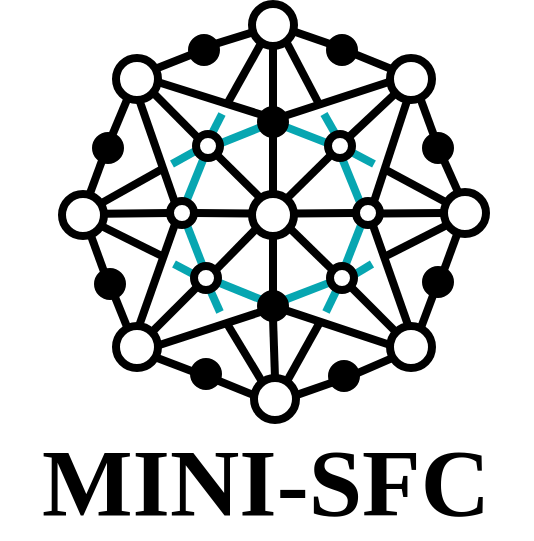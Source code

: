 <mxfile version="26.1.1">
  <diagram name="第 1 页" id="Cw5b_IyodDQ1-bRxZbsi">
    <mxGraphModel dx="1426" dy="829" grid="1" gridSize="10" guides="1" tooltips="1" connect="1" arrows="1" fold="1" page="1" pageScale="1" pageWidth="827" pageHeight="1169" math="0" shadow="0">
      <root>
        <mxCell id="0" />
        <mxCell id="pBpDnZRo8oRSNYHJt4BO-5" value="未命名图层" style="" parent="0" />
        <mxCell id="pBpDnZRo8oRSNYHJt4BO-103" value="" style="group" parent="pBpDnZRo8oRSNYHJt4BO-5" vertex="1" connectable="0">
          <mxGeometry x="290" y="360" width="266" height="265" as="geometry" />
        </mxCell>
        <mxCell id="pBpDnZRo8oRSNYHJt4BO-101" value="MINI-SFC" style="text;html=1;align=center;verticalAlign=middle;whiteSpace=wrap;rounded=0;fontFamily=Garamond;fontSize=48;fontStyle=1" parent="pBpDnZRo8oRSNYHJt4BO-103" vertex="1">
          <mxGeometry y="212" width="266" height="53" as="geometry" />
        </mxCell>
        <mxCell id="pBpDnZRo8oRSNYHJt4BO-102" value="" style="group" parent="pBpDnZRo8oRSNYHJt4BO-103" vertex="1" connectable="0">
          <mxGeometry x="31" width="212" height="208" as="geometry" />
        </mxCell>
        <mxCell id="pBpDnZRo8oRSNYHJt4BO-57" value="" style="endArrow=none;html=1;rounded=0;strokeWidth=4;exitX=0.226;exitY=0.918;exitDx=0;exitDy=0;exitPerimeter=0;strokeColor=light-dark(#000000,#EDEDED);" parent="pBpDnZRo8oRSNYHJt4BO-102" source="pBpDnZRo8oRSNYHJt4BO-6" edge="1">
          <mxGeometry width="50" height="50" relative="1" as="geometry">
            <mxPoint x="116" y="31" as="sourcePoint" />
            <mxPoint x="82" y="51" as="targetPoint" />
          </mxGeometry>
        </mxCell>
        <mxCell id="pBpDnZRo8oRSNYHJt4BO-100" value="" style="endArrow=none;html=1;rounded=0;strokeWidth=4;strokeColor=light-dark(#07a6b1, #ededed);exitX=0.948;exitY=0.739;exitDx=0;exitDy=0;exitPerimeter=0;" parent="pBpDnZRo8oRSNYHJt4BO-102" source="pBpDnZRo8oRSNYHJt4BO-30" edge="1">
          <mxGeometry width="50" height="50" relative="1" as="geometry">
            <mxPoint x="147" y="76" as="sourcePoint" />
            <mxPoint x="156" y="80" as="targetPoint" />
          </mxGeometry>
        </mxCell>
        <mxCell id="pBpDnZRo8oRSNYHJt4BO-99" value="" style="endArrow=none;html=1;rounded=0;strokeWidth=4;strokeColor=light-dark(#07a6b1, #ededed);exitX=0.338;exitY=0.054;exitDx=0;exitDy=0;exitPerimeter=0;" parent="pBpDnZRo8oRSNYHJt4BO-102" source="pBpDnZRo8oRSNYHJt4BO-30" edge="1">
          <mxGeometry width="50" height="50" relative="1" as="geometry">
            <mxPoint x="143" y="80" as="sourcePoint" />
            <mxPoint x="131" y="55" as="targetPoint" />
          </mxGeometry>
        </mxCell>
        <mxCell id="pBpDnZRo8oRSNYHJt4BO-98" value="" style="endArrow=none;html=1;rounded=0;strokeWidth=4;strokeColor=light-dark(#07a6b1, #ededed);exitX=0.999;exitY=0.372;exitDx=0;exitDy=0;exitPerimeter=0;" parent="pBpDnZRo8oRSNYHJt4BO-102" source="pBpDnZRo8oRSNYHJt4BO-32" edge="1">
          <mxGeometry width="50" height="50" relative="1" as="geometry">
            <mxPoint x="149" y="142" as="sourcePoint" />
            <mxPoint x="155" y="130" as="targetPoint" />
          </mxGeometry>
        </mxCell>
        <mxCell id="pBpDnZRo8oRSNYHJt4BO-97" value="" style="endArrow=none;html=1;rounded=0;strokeWidth=4;strokeColor=light-dark(#07a6b1, #ededed);entryX=0.286;entryY=0.983;entryDx=0;entryDy=0;entryPerimeter=0;" parent="pBpDnZRo8oRSNYHJt4BO-102" target="pBpDnZRo8oRSNYHJt4BO-32" edge="1">
          <mxGeometry width="50" height="50" relative="1" as="geometry">
            <mxPoint x="132" y="154" as="sourcePoint" />
            <mxPoint x="129" y="151" as="targetPoint" />
          </mxGeometry>
        </mxCell>
        <mxCell id="pBpDnZRo8oRSNYHJt4BO-96" value="" style="endArrow=none;html=1;rounded=0;strokeWidth=4;strokeColor=light-dark(#07a6b1, #ededed);entryX=0.657;entryY=0.959;entryDx=0;entryDy=0;entryPerimeter=0;" parent="pBpDnZRo8oRSNYHJt4BO-102" target="pBpDnZRo8oRSNYHJt4BO-36" edge="1">
          <mxGeometry width="50" height="50" relative="1" as="geometry">
            <mxPoint x="79" y="154" as="sourcePoint" />
            <mxPoint x="66" y="140" as="targetPoint" />
          </mxGeometry>
        </mxCell>
        <mxCell id="pBpDnZRo8oRSNYHJt4BO-95" value="" style="endArrow=none;html=1;rounded=0;strokeWidth=4;strokeColor=light-dark(#07a6b1, #ededed);exitX=0.016;exitY=0.364;exitDx=0;exitDy=0;exitPerimeter=0;" parent="pBpDnZRo8oRSNYHJt4BO-102" source="pBpDnZRo8oRSNYHJt4BO-36" edge="1">
          <mxGeometry width="50" height="50" relative="1" as="geometry">
            <mxPoint x="81" y="142" as="sourcePoint" />
            <mxPoint x="56" y="130" as="targetPoint" />
          </mxGeometry>
        </mxCell>
        <mxCell id="pBpDnZRo8oRSNYHJt4BO-94" value="" style="endArrow=none;html=1;rounded=0;strokeWidth=4;strokeColor=light-dark(#07a6b1, #ededed);entryX=0.013;entryY=0.691;entryDx=0;entryDy=0;entryPerimeter=0;" parent="pBpDnZRo8oRSNYHJt4BO-102" target="pBpDnZRo8oRSNYHJt4BO-28" edge="1">
          <mxGeometry width="50" height="50" relative="1" as="geometry">
            <mxPoint x="55" y="80" as="sourcePoint" />
            <mxPoint x="65" y="71" as="targetPoint" />
          </mxGeometry>
        </mxCell>
        <mxCell id="pBpDnZRo8oRSNYHJt4BO-93" value="" style="endArrow=none;html=1;rounded=0;strokeWidth=4;strokeColor=light-dark(#07a6b1, #ededed);exitX=0.617;exitY=0.075;exitDx=0;exitDy=0;exitPerimeter=0;" parent="pBpDnZRo8oRSNYHJt4BO-102" source="pBpDnZRo8oRSNYHJt4BO-28" edge="1">
          <mxGeometry width="50" height="50" relative="1" as="geometry">
            <mxPoint x="89" y="80" as="sourcePoint" />
            <mxPoint x="80" y="55" as="targetPoint" />
          </mxGeometry>
        </mxCell>
        <mxCell id="pBpDnZRo8oRSNYHJt4BO-92" value="" style="endArrow=none;html=1;rounded=0;strokeWidth=4;strokeColor=light-dark(#07a6b1, #ededed);exitX=0.204;exitY=0.144;exitDx=0;exitDy=0;exitPerimeter=0;entryX=0.572;entryY=0.979;entryDx=0;entryDy=0;entryPerimeter=0;" parent="pBpDnZRo8oRSNYHJt4BO-102" source="pBpDnZRo8oRSNYHJt4BO-31" target="pBpDnZRo8oRSNYHJt4BO-30" edge="1">
          <mxGeometry width="50" height="50" relative="1" as="geometry">
            <mxPoint x="143" y="80" as="sourcePoint" />
            <mxPoint x="121" y="71" as="targetPoint" />
          </mxGeometry>
        </mxCell>
        <mxCell id="pBpDnZRo8oRSNYHJt4BO-91" value="" style="endArrow=none;html=1;rounded=0;strokeWidth=4;strokeColor=light-dark(#07a6b1, #ededed);exitX=0.002;exitY=0.391;exitDx=0;exitDy=0;exitPerimeter=0;entryX=0.973;entryY=0.683;entryDx=0;entryDy=0;entryPerimeter=0;" parent="pBpDnZRo8oRSNYHJt4BO-102" source="pBpDnZRo8oRSNYHJt4BO-30" target="pBpDnZRo8oRSNYHJt4BO-29" edge="1">
          <mxGeometry width="50" height="50" relative="1" as="geometry">
            <mxPoint x="89" y="80" as="sourcePoint" />
            <mxPoint x="110" y="72" as="targetPoint" />
          </mxGeometry>
        </mxCell>
        <mxCell id="pBpDnZRo8oRSNYHJt4BO-90" value="" style="endArrow=none;html=1;rounded=0;strokeWidth=4;strokeColor=light-dark(#07a6b1, #ededed);exitX=0.249;exitY=0.908;exitDx=0;exitDy=0;exitPerimeter=0;entryX=0.608;entryY=0.051;entryDx=0;entryDy=0;entryPerimeter=0;" parent="pBpDnZRo8oRSNYHJt4BO-102" source="pBpDnZRo8oRSNYHJt4BO-31" target="pBpDnZRo8oRSNYHJt4BO-32" edge="1">
          <mxGeometry width="50" height="50" relative="1" as="geometry">
            <mxPoint x="121" y="158" as="sourcePoint" />
            <mxPoint x="144" y="149" as="targetPoint" />
          </mxGeometry>
        </mxCell>
        <mxCell id="pBpDnZRo8oRSNYHJt4BO-89" value="" style="endArrow=none;html=1;rounded=0;strokeWidth=4;strokeColor=light-dark(#07a6b1, #ededed);exitX=0.928;exitY=0.271;exitDx=0;exitDy=0;exitPerimeter=0;entryX=0.039;entryY=0.672;entryDx=0;entryDy=0;entryPerimeter=0;" parent="pBpDnZRo8oRSNYHJt4BO-102" source="pBpDnZRo8oRSNYHJt4BO-33" target="pBpDnZRo8oRSNYHJt4BO-32" edge="1">
          <mxGeometry width="50" height="50" relative="1" as="geometry">
            <mxPoint x="111" y="158" as="sourcePoint" />
            <mxPoint x="88" y="149" as="targetPoint" />
          </mxGeometry>
        </mxCell>
        <mxCell id="pBpDnZRo8oRSNYHJt4BO-88" value="" style="endArrow=none;html=1;rounded=0;strokeWidth=4;strokeColor=light-dark(#07a6b1, #ededed);exitX=0.097;exitY=0.272;exitDx=0;exitDy=0;exitPerimeter=0;entryX=1;entryY=0.68;entryDx=0;entryDy=0;entryPerimeter=0;" parent="pBpDnZRo8oRSNYHJt4BO-102" source="pBpDnZRo8oRSNYHJt4BO-33" target="pBpDnZRo8oRSNYHJt4BO-36" edge="1">
          <mxGeometry width="50" height="50" relative="1" as="geometry">
            <mxPoint x="81" y="142" as="sourcePoint" />
            <mxPoint x="72" y="120" as="targetPoint" />
          </mxGeometry>
        </mxCell>
        <mxCell id="pBpDnZRo8oRSNYHJt4BO-87" value="" style="endArrow=none;html=1;rounded=0;strokeWidth=4;strokeColor=light-dark(#07a6b1, #ededed);exitX=0.389;exitY=0.058;exitDx=0;exitDy=0;exitPerimeter=0;entryX=0.689;entryY=0.965;entryDx=0;entryDy=0;entryPerimeter=0;" parent="pBpDnZRo8oRSNYHJt4BO-102" source="pBpDnZRo8oRSNYHJt4BO-36" target="pBpDnZRo8oRSNYHJt4BO-35" edge="1">
          <mxGeometry width="50" height="50" relative="1" as="geometry">
            <mxPoint x="81" y="87" as="sourcePoint" />
            <mxPoint x="72" y="109" as="targetPoint" />
          </mxGeometry>
        </mxCell>
        <mxCell id="pBpDnZRo8oRSNYHJt4BO-86" value="" style="endArrow=none;html=1;rounded=0;strokeWidth=4;strokeColor=light-dark(#07a6b1, #ededed);exitX=0.337;exitY=0.97;exitDx=0;exitDy=0;exitPerimeter=0;entryX=0.664;entryY=0.049;entryDx=0;entryDy=0;entryPerimeter=0;" parent="pBpDnZRo8oRSNYHJt4BO-102" source="pBpDnZRo8oRSNYHJt4BO-28" target="pBpDnZRo8oRSNYHJt4BO-35" edge="1">
          <mxGeometry width="50" height="50" relative="1" as="geometry">
            <mxPoint x="89" y="80" as="sourcePoint" />
            <mxPoint x="110" y="72" as="targetPoint" />
          </mxGeometry>
        </mxCell>
        <mxCell id="pBpDnZRo8oRSNYHJt4BO-85" value="" style="endArrow=none;html=1;rounded=0;strokeWidth=4;strokeColor=light-dark(#07a6b1, #ededed);exitX=0.979;exitY=0.406;exitDx=0;exitDy=0;exitPerimeter=0;entryX=0.002;entryY=0.711;entryDx=0;entryDy=0;entryPerimeter=0;" parent="pBpDnZRo8oRSNYHJt4BO-102" source="pBpDnZRo8oRSNYHJt4BO-28" target="pBpDnZRo8oRSNYHJt4BO-29" edge="1">
          <mxGeometry width="50" height="50" relative="1" as="geometry">
            <mxPoint x="79" y="101" as="sourcePoint" />
            <mxPoint x="99" y="61" as="targetPoint" />
          </mxGeometry>
        </mxCell>
        <mxCell id="pBpDnZRo8oRSNYHJt4BO-3" value="" style="ellipse;whiteSpace=wrap;html=1;aspect=fixed;strokeWidth=4;fillStyle=auto;fillColor=none;" parent="pBpDnZRo8oRSNYHJt4BO-102" vertex="1">
          <mxGeometry x="27" y="27" width="21" height="21" as="geometry" />
        </mxCell>
        <mxCell id="pBpDnZRo8oRSNYHJt4BO-4" value="" style="ellipse;whiteSpace=wrap;html=1;aspect=fixed;strokeWidth=4;fillStyle=auto;fillColor=none;" parent="pBpDnZRo8oRSNYHJt4BO-102" vertex="1">
          <mxGeometry y="95" width="21" height="21" as="geometry" />
        </mxCell>
        <mxCell id="pBpDnZRo8oRSNYHJt4BO-6" value="" style="ellipse;whiteSpace=wrap;html=1;aspect=fixed;strokeWidth=4;fillStyle=auto;fillColor=none;" parent="pBpDnZRo8oRSNYHJt4BO-102" vertex="1">
          <mxGeometry x="95" width="21" height="21" as="geometry" />
        </mxCell>
        <mxCell id="pBpDnZRo8oRSNYHJt4BO-7" value="" style="ellipse;whiteSpace=wrap;html=1;aspect=fixed;strokeWidth=4;fillStyle=auto;fillColor=none;" parent="pBpDnZRo8oRSNYHJt4BO-102" vertex="1">
          <mxGeometry x="164" y="27" width="21" height="21" as="geometry" />
        </mxCell>
        <mxCell id="pBpDnZRo8oRSNYHJt4BO-8" value="" style="ellipse;whiteSpace=wrap;html=1;aspect=fixed;strokeWidth=4;fillStyle=auto;fillColor=none;" parent="pBpDnZRo8oRSNYHJt4BO-102" vertex="1">
          <mxGeometry x="27" y="161" width="21" height="21" as="geometry" />
        </mxCell>
        <mxCell id="pBpDnZRo8oRSNYHJt4BO-9" value="" style="ellipse;whiteSpace=wrap;html=1;aspect=fixed;strokeWidth=4;fillStyle=auto;fillColor=none;" parent="pBpDnZRo8oRSNYHJt4BO-102" vertex="1">
          <mxGeometry x="96" y="187" width="21" height="21" as="geometry" />
        </mxCell>
        <mxCell id="pBpDnZRo8oRSNYHJt4BO-10" value="" style="ellipse;whiteSpace=wrap;html=1;aspect=fixed;strokeWidth=4;fillStyle=auto;fillColor=none;" parent="pBpDnZRo8oRSNYHJt4BO-102" vertex="1">
          <mxGeometry x="95" y="95" width="21" height="21" as="geometry" />
        </mxCell>
        <mxCell id="pBpDnZRo8oRSNYHJt4BO-11" value="" style="ellipse;whiteSpace=wrap;html=1;aspect=fixed;strokeWidth=4;fillStyle=auto;fillColor=none;" parent="pBpDnZRo8oRSNYHJt4BO-102" vertex="1">
          <mxGeometry x="191" y="94" width="21" height="21" as="geometry" />
        </mxCell>
        <mxCell id="pBpDnZRo8oRSNYHJt4BO-12" value="" style="ellipse;whiteSpace=wrap;html=1;aspect=fixed;strokeWidth=4;fillStyle=auto;fillColor=none;" parent="pBpDnZRo8oRSNYHJt4BO-102" vertex="1">
          <mxGeometry x="164" y="161" width="21" height="21" as="geometry" />
        </mxCell>
        <mxCell id="pBpDnZRo8oRSNYHJt4BO-18" value="" style="endArrow=none;html=1;rounded=0;entryX=0.274;entryY=0.966;entryDx=0;entryDy=0;entryPerimeter=0;exitX=0.655;exitY=0.017;exitDx=0;exitDy=0;exitPerimeter=0;strokeWidth=4;" parent="pBpDnZRo8oRSNYHJt4BO-102" source="pBpDnZRo8oRSNYHJt4BO-41" target="pBpDnZRo8oRSNYHJt4BO-3" edge="1">
          <mxGeometry width="50" height="50" relative="1" as="geometry">
            <mxPoint x="-41" y="111" as="sourcePoint" />
            <mxPoint x="9" y="61" as="targetPoint" />
          </mxGeometry>
        </mxCell>
        <mxCell id="pBpDnZRo8oRSNYHJt4BO-19" value="" style="endArrow=none;html=1;rounded=0;entryX=0.281;entryY=0.068;entryDx=0;entryDy=0;entryPerimeter=0;exitX=0.682;exitY=0.975;exitDx=0;exitDy=0;exitPerimeter=0;strokeWidth=4;" parent="pBpDnZRo8oRSNYHJt4BO-102" source="pBpDnZRo8oRSNYHJt4BO-43" target="pBpDnZRo8oRSNYHJt4BO-8" edge="1">
          <mxGeometry width="50" height="50" relative="1" as="geometry">
            <mxPoint x="24" y="104" as="sourcePoint" />
            <mxPoint x="43" y="57" as="targetPoint" />
          </mxGeometry>
        </mxCell>
        <mxCell id="pBpDnZRo8oRSNYHJt4BO-20" value="" style="endArrow=none;html=1;rounded=0;entryX=0.936;entryY=0.747;entryDx=0;entryDy=0;entryPerimeter=0;exitX=0.007;exitY=0.413;exitDx=0;exitDy=0;exitPerimeter=0;strokeWidth=4;" parent="pBpDnZRo8oRSNYHJt4BO-102" source="pBpDnZRo8oRSNYHJt4BO-45" target="pBpDnZRo8oRSNYHJt4BO-8" edge="1">
          <mxGeometry width="50" height="50" relative="1" as="geometry">
            <mxPoint x="24" y="125" as="sourcePoint" />
            <mxPoint x="43" y="172" as="targetPoint" />
          </mxGeometry>
        </mxCell>
        <mxCell id="pBpDnZRo8oRSNYHJt4BO-21" value="" style="endArrow=none;html=1;rounded=0;entryX=0.5;entryY=0;entryDx=0;entryDy=0;strokeWidth=4;exitX=0.5;exitY=1;exitDx=0;exitDy=0;" parent="pBpDnZRo8oRSNYHJt4BO-102" source="pBpDnZRo8oRSNYHJt4BO-10" target="pBpDnZRo8oRSNYHJt4BO-33" edge="1">
          <mxGeometry width="50" height="50" relative="1" as="geometry">
            <mxPoint x="109" y="131" as="sourcePoint" />
            <mxPoint x="57" y="187" as="targetPoint" />
          </mxGeometry>
        </mxCell>
        <mxCell id="pBpDnZRo8oRSNYHJt4BO-22" value="" style="endArrow=none;html=1;rounded=0;entryX=0.5;entryY=0;entryDx=0;entryDy=0;strokeWidth=4;exitX=0.5;exitY=1;exitDx=0;exitDy=0;" parent="pBpDnZRo8oRSNYHJt4BO-102" source="pBpDnZRo8oRSNYHJt4BO-6" target="pBpDnZRo8oRSNYHJt4BO-29" edge="1">
          <mxGeometry width="50" height="50" relative="1" as="geometry">
            <mxPoint x="116" y="126" as="sourcePoint" />
            <mxPoint x="117" y="197" as="targetPoint" />
          </mxGeometry>
        </mxCell>
        <mxCell id="pBpDnZRo8oRSNYHJt4BO-23" value="" style="endArrow=none;html=1;rounded=0;entryX=0.944;entryY=0.255;entryDx=0;entryDy=0;entryPerimeter=0;strokeWidth=4;exitX=0.014;exitY=0.674;exitDx=0;exitDy=0;exitPerimeter=0;" parent="pBpDnZRo8oRSNYHJt4BO-102" source="pBpDnZRo8oRSNYHJt4BO-37" target="pBpDnZRo8oRSNYHJt4BO-3" edge="1">
          <mxGeometry width="50" height="50" relative="1" as="geometry">
            <mxPoint x="79" y="21" as="sourcePoint" />
            <mxPoint x="43" y="57" as="targetPoint" />
          </mxGeometry>
        </mxCell>
        <mxCell id="pBpDnZRo8oRSNYHJt4BO-24" value="" style="endArrow=none;html=1;rounded=0;entryX=0.032;entryY=0.263;entryDx=0;entryDy=0;entryPerimeter=0;strokeWidth=4;exitX=0.982;exitY=0.649;exitDx=0;exitDy=0;exitPerimeter=0;" parent="pBpDnZRo8oRSNYHJt4BO-102" source="pBpDnZRo8oRSNYHJt4BO-39" target="pBpDnZRo8oRSNYHJt4BO-7" edge="1">
          <mxGeometry width="50" height="50" relative="1" as="geometry">
            <mxPoint x="105" y="24" as="sourcePoint" />
            <mxPoint x="57" y="42" as="targetPoint" />
          </mxGeometry>
        </mxCell>
        <mxCell id="pBpDnZRo8oRSNYHJt4BO-25" value="" style="endArrow=none;html=1;rounded=0;exitX=0.99;exitY=0.414;exitDx=0;exitDy=0;exitPerimeter=0;strokeWidth=4;entryX=0.05;entryY=0.763;entryDx=0;entryDy=0;entryPerimeter=0;" parent="pBpDnZRo8oRSNYHJt4BO-102" source="pBpDnZRo8oRSNYHJt4BO-51" target="pBpDnZRo8oRSNYHJt4BO-12" edge="1">
          <mxGeometry width="50" height="50" relative="1" as="geometry">
            <mxPoint x="106" y="206" as="sourcePoint" />
            <mxPoint x="179" y="201" as="targetPoint" />
          </mxGeometry>
        </mxCell>
        <mxCell id="pBpDnZRo8oRSNYHJt4BO-26" value="" style="endArrow=none;html=1;rounded=0;exitX=0.73;exitY=0.057;exitDx=0;exitDy=0;exitPerimeter=0;strokeWidth=4;entryX=0.324;entryY=0.972;entryDx=0;entryDy=0;entryPerimeter=0;" parent="pBpDnZRo8oRSNYHJt4BO-102" source="pBpDnZRo8oRSNYHJt4BO-49" target="pBpDnZRo8oRSNYHJt4BO-11" edge="1">
          <mxGeometry width="50" height="50" relative="1" as="geometry">
            <mxPoint x="127" y="206" as="sourcePoint" />
            <mxPoint x="239" y="151" as="targetPoint" />
          </mxGeometry>
        </mxCell>
        <mxCell id="pBpDnZRo8oRSNYHJt4BO-27" value="" style="endArrow=none;html=1;rounded=0;entryX=0.717;entryY=0.948;entryDx=0;entryDy=0;entryPerimeter=0;strokeWidth=4;exitX=0.344;exitY=0.02;exitDx=0;exitDy=0;exitPerimeter=0;" parent="pBpDnZRo8oRSNYHJt4BO-102" source="pBpDnZRo8oRSNYHJt4BO-47" target="pBpDnZRo8oRSNYHJt4BO-7" edge="1">
          <mxGeometry width="50" height="50" relative="1" as="geometry">
            <mxPoint x="126" y="24" as="sourcePoint" />
            <mxPoint x="175" y="43" as="targetPoint" />
          </mxGeometry>
        </mxCell>
        <mxCell id="pBpDnZRo8oRSNYHJt4BO-28" value="" style="ellipse;whiteSpace=wrap;html=1;aspect=fixed;strokeWidth=4;fillStyle=auto;fillColor=none;" parent="pBpDnZRo8oRSNYHJt4BO-102" vertex="1">
          <mxGeometry x="67" y="65" width="12" height="12" as="geometry" />
        </mxCell>
        <mxCell id="pBpDnZRo8oRSNYHJt4BO-29" value="" style="ellipse;whiteSpace=wrap;html=1;aspect=fixed;strokeWidth=4;fillStyle=solid;fillColor=#000000;gradientColor=none;" parent="pBpDnZRo8oRSNYHJt4BO-102" vertex="1">
          <mxGeometry x="99.5" y="53" width="12" height="12" as="geometry" />
        </mxCell>
        <mxCell id="pBpDnZRo8oRSNYHJt4BO-30" value="" style="ellipse;whiteSpace=wrap;html=1;aspect=fixed;strokeWidth=4;fillStyle=auto;fillColor=none;" parent="pBpDnZRo8oRSNYHJt4BO-102" vertex="1">
          <mxGeometry x="133" y="65" width="12" height="12" as="geometry" />
        </mxCell>
        <mxCell id="pBpDnZRo8oRSNYHJt4BO-31" value="" style="ellipse;whiteSpace=wrap;html=1;aspect=fixed;strokeWidth=4;fillStyle=auto;fillColor=none;" parent="pBpDnZRo8oRSNYHJt4BO-102" vertex="1">
          <mxGeometry x="147" y="98.5" width="12" height="12" as="geometry" />
        </mxCell>
        <mxCell id="pBpDnZRo8oRSNYHJt4BO-32" value="" style="ellipse;whiteSpace=wrap;html=1;aspect=fixed;strokeWidth=4;fillStyle=auto;fillColor=none;" parent="pBpDnZRo8oRSNYHJt4BO-102" vertex="1">
          <mxGeometry x="134" y="131" width="12" height="12" as="geometry" />
        </mxCell>
        <mxCell id="pBpDnZRo8oRSNYHJt4BO-33" value="" style="ellipse;whiteSpace=wrap;html=1;aspect=fixed;strokeWidth=4;fillStyle=solid;fillColor=#000000;" parent="pBpDnZRo8oRSNYHJt4BO-102" vertex="1">
          <mxGeometry x="99.5" y="145" width="12" height="12" as="geometry" />
        </mxCell>
        <mxCell id="pBpDnZRo8oRSNYHJt4BO-34" value="" style="endArrow=none;html=1;rounded=0;entryX=0.5;entryY=0;entryDx=0;entryDy=0;strokeWidth=4;exitX=0.5;exitY=1;exitDx=0;exitDy=0;" parent="pBpDnZRo8oRSNYHJt4BO-102" source="pBpDnZRo8oRSNYHJt4BO-33" target="pBpDnZRo8oRSNYHJt4BO-9" edge="1">
          <mxGeometry width="50" height="50" relative="1" as="geometry">
            <mxPoint x="116" y="126" as="sourcePoint" />
            <mxPoint x="116" y="155" as="targetPoint" />
          </mxGeometry>
        </mxCell>
        <mxCell id="pBpDnZRo8oRSNYHJt4BO-35" value="" style="ellipse;whiteSpace=wrap;html=1;aspect=fixed;strokeWidth=4;fillStyle=auto;fillColor=none;" parent="pBpDnZRo8oRSNYHJt4BO-102" vertex="1">
          <mxGeometry x="54" y="98.5" width="12" height="12" as="geometry" />
        </mxCell>
        <mxCell id="pBpDnZRo8oRSNYHJt4BO-36" value="" style="ellipse;whiteSpace=wrap;html=1;aspect=fixed;strokeWidth=4;fillStyle=auto;fillColor=none;" parent="pBpDnZRo8oRSNYHJt4BO-102" vertex="1">
          <mxGeometry x="66" y="131" width="12" height="12" as="geometry" />
        </mxCell>
        <mxCell id="pBpDnZRo8oRSNYHJt4BO-38" value="" style="endArrow=none;html=1;rounded=0;entryX=0.944;entryY=0.255;entryDx=0;entryDy=0;entryPerimeter=0;strokeWidth=4;exitX=0.014;exitY=0.674;exitDx=0;exitDy=0;exitPerimeter=0;" parent="pBpDnZRo8oRSNYHJt4BO-102" source="pBpDnZRo8oRSNYHJt4BO-6" target="pBpDnZRo8oRSNYHJt4BO-37" edge="1">
          <mxGeometry width="50" height="50" relative="1" as="geometry">
            <mxPoint x="95" y="14" as="sourcePoint" />
            <mxPoint x="47" y="32" as="targetPoint" />
          </mxGeometry>
        </mxCell>
        <mxCell id="pBpDnZRo8oRSNYHJt4BO-37" value="" style="ellipse;whiteSpace=wrap;html=1;aspect=fixed;strokeWidth=4;fillStyle=solid;fillColor=#000000;gradientColor=none;" parent="pBpDnZRo8oRSNYHJt4BO-102" vertex="1">
          <mxGeometry x="65" y="17" width="12" height="12" as="geometry" />
        </mxCell>
        <mxCell id="pBpDnZRo8oRSNYHJt4BO-40" value="" style="endArrow=none;html=1;rounded=0;entryX=0.032;entryY=0.263;entryDx=0;entryDy=0;entryPerimeter=0;strokeWidth=4;exitX=0.982;exitY=0.649;exitDx=0;exitDy=0;exitPerimeter=0;" parent="pBpDnZRo8oRSNYHJt4BO-102" source="pBpDnZRo8oRSNYHJt4BO-6" target="pBpDnZRo8oRSNYHJt4BO-39" edge="1">
          <mxGeometry width="50" height="50" relative="1" as="geometry">
            <mxPoint x="116" y="14" as="sourcePoint" />
            <mxPoint x="165" y="33" as="targetPoint" />
          </mxGeometry>
        </mxCell>
        <mxCell id="pBpDnZRo8oRSNYHJt4BO-39" value="" style="ellipse;whiteSpace=wrap;html=1;aspect=fixed;strokeWidth=4;fillStyle=solid;fillColor=#000000;gradientColor=none;" parent="pBpDnZRo8oRSNYHJt4BO-102" vertex="1">
          <mxGeometry x="134" y="17" width="12" height="12" as="geometry" />
        </mxCell>
        <mxCell id="pBpDnZRo8oRSNYHJt4BO-42" value="" style="endArrow=none;html=1;rounded=0;entryX=0.274;entryY=0.966;entryDx=0;entryDy=0;entryPerimeter=0;exitX=0.655;exitY=0.017;exitDx=0;exitDy=0;exitPerimeter=0;strokeWidth=4;" parent="pBpDnZRo8oRSNYHJt4BO-102" source="pBpDnZRo8oRSNYHJt4BO-4" target="pBpDnZRo8oRSNYHJt4BO-41" edge="1">
          <mxGeometry width="50" height="50" relative="1" as="geometry">
            <mxPoint x="14" y="95" as="sourcePoint" />
            <mxPoint x="33" y="47" as="targetPoint" />
          </mxGeometry>
        </mxCell>
        <mxCell id="pBpDnZRo8oRSNYHJt4BO-41" value="" style="ellipse;whiteSpace=wrap;html=1;aspect=fixed;strokeWidth=4;fillStyle=solid;fillColor=#000000;gradientColor=none;" parent="pBpDnZRo8oRSNYHJt4BO-102" vertex="1">
          <mxGeometry x="17" y="66" width="12" height="12" as="geometry" />
        </mxCell>
        <mxCell id="pBpDnZRo8oRSNYHJt4BO-44" value="" style="endArrow=none;html=1;rounded=0;entryX=0.281;entryY=0.068;entryDx=0;entryDy=0;entryPerimeter=0;exitX=0.682;exitY=0.975;exitDx=0;exitDy=0;exitPerimeter=0;strokeWidth=4;" parent="pBpDnZRo8oRSNYHJt4BO-102" source="pBpDnZRo8oRSNYHJt4BO-4" target="pBpDnZRo8oRSNYHJt4BO-43" edge="1">
          <mxGeometry width="50" height="50" relative="1" as="geometry">
            <mxPoint x="14" y="115" as="sourcePoint" />
            <mxPoint x="33" y="162" as="targetPoint" />
          </mxGeometry>
        </mxCell>
        <mxCell id="pBpDnZRo8oRSNYHJt4BO-43" value="" style="ellipse;whiteSpace=wrap;html=1;aspect=fixed;strokeWidth=4;fillStyle=solid;fillColor=#000000;gradientColor=none;" parent="pBpDnZRo8oRSNYHJt4BO-102" vertex="1">
          <mxGeometry x="18" y="134" width="12" height="12" as="geometry" />
        </mxCell>
        <mxCell id="pBpDnZRo8oRSNYHJt4BO-46" value="" style="endArrow=none;html=1;rounded=0;entryX=0.936;entryY=0.747;entryDx=0;entryDy=0;entryPerimeter=0;exitX=0.007;exitY=0.413;exitDx=0;exitDy=0;exitPerimeter=0;strokeWidth=4;" parent="pBpDnZRo8oRSNYHJt4BO-102" source="pBpDnZRo8oRSNYHJt4BO-9" target="pBpDnZRo8oRSNYHJt4BO-45" edge="1">
          <mxGeometry width="50" height="50" relative="1" as="geometry">
            <mxPoint x="96" y="196" as="sourcePoint" />
            <mxPoint x="47" y="177" as="targetPoint" />
          </mxGeometry>
        </mxCell>
        <mxCell id="pBpDnZRo8oRSNYHJt4BO-45" value="" style="ellipse;whiteSpace=wrap;html=1;aspect=fixed;strokeWidth=4;fillStyle=solid;fillColor=#000000;" parent="pBpDnZRo8oRSNYHJt4BO-102" vertex="1">
          <mxGeometry x="66" y="179" width="12" height="12" as="geometry" />
        </mxCell>
        <mxCell id="pBpDnZRo8oRSNYHJt4BO-48" value="" style="endArrow=none;html=1;rounded=0;entryX=0.717;entryY=0.948;entryDx=0;entryDy=0;entryPerimeter=0;strokeWidth=4;exitX=0.344;exitY=0.02;exitDx=0;exitDy=0;exitPerimeter=0;" parent="pBpDnZRo8oRSNYHJt4BO-102" source="pBpDnZRo8oRSNYHJt4BO-11" target="pBpDnZRo8oRSNYHJt4BO-47" edge="1">
          <mxGeometry width="50" height="50" relative="1" as="geometry">
            <mxPoint x="198" y="94" as="sourcePoint" />
            <mxPoint x="179" y="47" as="targetPoint" />
          </mxGeometry>
        </mxCell>
        <mxCell id="pBpDnZRo8oRSNYHJt4BO-47" value="" style="ellipse;whiteSpace=wrap;html=1;aspect=fixed;strokeWidth=4;fillStyle=solid;fillColor=#000000;gradientColor=none;" parent="pBpDnZRo8oRSNYHJt4BO-102" vertex="1">
          <mxGeometry x="182" y="66" width="12" height="12" as="geometry" />
        </mxCell>
        <mxCell id="pBpDnZRo8oRSNYHJt4BO-50" value="" style="endArrow=none;html=1;rounded=0;exitX=0.73;exitY=0.057;exitDx=0;exitDy=0;exitPerimeter=0;strokeWidth=4;entryX=0.324;entryY=0.972;entryDx=0;entryDy=0;entryPerimeter=0;" parent="pBpDnZRo8oRSNYHJt4BO-102" source="pBpDnZRo8oRSNYHJt4BO-12" target="pBpDnZRo8oRSNYHJt4BO-49" edge="1">
          <mxGeometry width="50" height="50" relative="1" as="geometry">
            <mxPoint x="179" y="162" as="sourcePoint" />
            <mxPoint x="198" y="114" as="targetPoint" />
          </mxGeometry>
        </mxCell>
        <mxCell id="pBpDnZRo8oRSNYHJt4BO-49" value="" style="ellipse;whiteSpace=wrap;html=1;aspect=fixed;strokeWidth=4;fillStyle=solid;fillColor=#000000;" parent="pBpDnZRo8oRSNYHJt4BO-102" vertex="1">
          <mxGeometry x="182" y="133" width="12" height="12" as="geometry" />
        </mxCell>
        <mxCell id="pBpDnZRo8oRSNYHJt4BO-52" value="" style="endArrow=none;html=1;rounded=0;exitX=0.99;exitY=0.414;exitDx=0;exitDy=0;exitPerimeter=0;strokeWidth=4;entryX=0.05;entryY=0.763;entryDx=0;entryDy=0;entryPerimeter=0;" parent="pBpDnZRo8oRSNYHJt4BO-102" source="pBpDnZRo8oRSNYHJt4BO-9" target="pBpDnZRo8oRSNYHJt4BO-51" edge="1">
          <mxGeometry width="50" height="50" relative="1" as="geometry">
            <mxPoint x="117" y="196" as="sourcePoint" />
            <mxPoint x="165" y="177" as="targetPoint" />
          </mxGeometry>
        </mxCell>
        <mxCell id="pBpDnZRo8oRSNYHJt4BO-51" value="" style="ellipse;whiteSpace=wrap;html=1;aspect=fixed;strokeWidth=4;fillStyle=solid;fillColor=#000000;" parent="pBpDnZRo8oRSNYHJt4BO-102" vertex="1">
          <mxGeometry x="135" y="180" width="12" height="12" as="geometry" />
        </mxCell>
        <mxCell id="pBpDnZRo8oRSNYHJt4BO-53" value="" style="endArrow=none;html=1;rounded=0;entryX=0.994;entryY=0.57;entryDx=0;entryDy=0;entryPerimeter=0;strokeWidth=4;exitX=0.094;exitY=0.223;exitDx=0;exitDy=0;exitPerimeter=0;" parent="pBpDnZRo8oRSNYHJt4BO-102" source="pBpDnZRo8oRSNYHJt4BO-29" target="pBpDnZRo8oRSNYHJt4BO-3" edge="1">
          <mxGeometry width="50" height="50" relative="1" as="geometry">
            <mxPoint x="75" y="35" as="sourcePoint" />
            <mxPoint x="57" y="42" as="targetPoint" />
          </mxGeometry>
        </mxCell>
        <mxCell id="pBpDnZRo8oRSNYHJt4BO-54" value="" style="endArrow=none;html=1;rounded=0;entryX=0.554;entryY=1;entryDx=0;entryDy=0;entryPerimeter=0;strokeWidth=4;exitX=0.236;exitY=0.149;exitDx=0;exitDy=0;exitPerimeter=0;" parent="pBpDnZRo8oRSNYHJt4BO-102" source="pBpDnZRo8oRSNYHJt4BO-35" target="pBpDnZRo8oRSNYHJt4BO-3" edge="1">
          <mxGeometry width="50" height="50" relative="1" as="geometry">
            <mxPoint x="50" y="82" as="sourcePoint" />
            <mxPoint x="43" y="57" as="targetPoint" />
          </mxGeometry>
        </mxCell>
        <mxCell id="pBpDnZRo8oRSNYHJt4BO-55" value="" style="endArrow=none;html=1;rounded=0;strokeWidth=4;exitX=0.897;exitY=0.241;exitDx=0;exitDy=0;exitPerimeter=0;" parent="pBpDnZRo8oRSNYHJt4BO-102" source="pBpDnZRo8oRSNYHJt4BO-4" edge="1">
          <mxGeometry width="50" height="50" relative="1" as="geometry">
            <mxPoint x="59" y="91" as="sourcePoint" />
            <mxPoint x="51" y="82" as="targetPoint" />
          </mxGeometry>
        </mxCell>
        <mxCell id="pBpDnZRo8oRSNYHJt4BO-56" value="" style="endArrow=none;html=1;rounded=0;entryX=0.892;entryY=0.833;entryDx=0;entryDy=0;entryPerimeter=0;strokeWidth=4;exitX=0.077;exitY=0.157;exitDx=0;exitDy=0;exitPerimeter=0;" parent="pBpDnZRo8oRSNYHJt4BO-102" source="pBpDnZRo8oRSNYHJt4BO-28" target="pBpDnZRo8oRSNYHJt4BO-3" edge="1">
          <mxGeometry width="50" height="50" relative="1" as="geometry">
            <mxPoint x="60" y="92" as="sourcePoint" />
            <mxPoint x="49" y="58" as="targetPoint" />
          </mxGeometry>
        </mxCell>
        <mxCell id="pBpDnZRo8oRSNYHJt4BO-58" value="" style="endArrow=none;html=1;rounded=0;strokeWidth=4;exitX=0.808;exitY=0.885;exitDx=0;exitDy=0;exitPerimeter=0;" parent="pBpDnZRo8oRSNYHJt4BO-102" source="pBpDnZRo8oRSNYHJt4BO-6" edge="1">
          <mxGeometry width="50" height="50" relative="1" as="geometry">
            <mxPoint x="110" y="29" as="sourcePoint" />
            <mxPoint x="129" y="51" as="targetPoint" />
          </mxGeometry>
        </mxCell>
        <mxCell id="pBpDnZRo8oRSNYHJt4BO-59" value="" style="endArrow=none;html=1;rounded=0;entryX=-0.011;entryY=0.565;entryDx=0;entryDy=0;entryPerimeter=0;strokeWidth=4;exitX=0.912;exitY=0.269;exitDx=0;exitDy=0;exitPerimeter=0;" parent="pBpDnZRo8oRSNYHJt4BO-102" source="pBpDnZRo8oRSNYHJt4BO-29" target="pBpDnZRo8oRSNYHJt4BO-7" edge="1">
          <mxGeometry width="50" height="50" relative="1" as="geometry">
            <mxPoint x="111" y="66" as="sourcePoint" />
            <mxPoint x="58" y="49" as="targetPoint" />
          </mxGeometry>
        </mxCell>
        <mxCell id="pBpDnZRo8oRSNYHJt4BO-60" value="" style="endArrow=none;html=1;rounded=0;entryX=1.001;entryY=0.47;entryDx=0;entryDy=0;strokeWidth=4;exitX=0;exitY=0.5;exitDx=0;exitDy=0;entryPerimeter=0;" parent="pBpDnZRo8oRSNYHJt4BO-102" source="pBpDnZRo8oRSNYHJt4BO-35" target="pBpDnZRo8oRSNYHJt4BO-4" edge="1">
          <mxGeometry width="50" height="50" relative="1" as="geometry">
            <mxPoint x="60" y="92" as="sourcePoint" />
            <mxPoint x="49" y="58" as="targetPoint" />
          </mxGeometry>
        </mxCell>
        <mxCell id="pBpDnZRo8oRSNYHJt4BO-62" value="" style="endArrow=none;html=1;rounded=0;entryX=0.003;entryY=0.463;entryDx=0;entryDy=0;strokeWidth=4;exitX=1;exitY=0.5;exitDx=0;exitDy=0;entryPerimeter=0;" parent="pBpDnZRo8oRSNYHJt4BO-102" source="pBpDnZRo8oRSNYHJt4BO-35" target="pBpDnZRo8oRSNYHJt4BO-10" edge="1">
          <mxGeometry width="50" height="50" relative="1" as="geometry">
            <mxPoint x="64" y="115" as="sourcePoint" />
            <mxPoint x="31" y="115" as="targetPoint" />
          </mxGeometry>
        </mxCell>
        <mxCell id="pBpDnZRo8oRSNYHJt4BO-63" value="" style="endArrow=none;html=1;rounded=0;entryX=0;entryY=0.5;entryDx=0;entryDy=0;strokeWidth=4;exitX=0.999;exitY=0.467;exitDx=0;exitDy=0;exitPerimeter=0;" parent="pBpDnZRo8oRSNYHJt4BO-102" source="pBpDnZRo8oRSNYHJt4BO-10" target="pBpDnZRo8oRSNYHJt4BO-31" edge="1">
          <mxGeometry width="50" height="50" relative="1" as="geometry">
            <mxPoint x="124.5" y="116" as="sourcePoint" />
            <mxPoint x="153.5" y="116" as="targetPoint" />
          </mxGeometry>
        </mxCell>
        <mxCell id="pBpDnZRo8oRSNYHJt4BO-64" value="" style="endArrow=none;html=1;rounded=0;entryX=0;entryY=0.5;entryDx=0;entryDy=0;strokeWidth=4;exitX=1.002;exitY=0.523;exitDx=0;exitDy=0;exitPerimeter=0;" parent="pBpDnZRo8oRSNYHJt4BO-102" source="pBpDnZRo8oRSNYHJt4BO-31" target="pBpDnZRo8oRSNYHJt4BO-11" edge="1">
          <mxGeometry width="50" height="50" relative="1" as="geometry">
            <mxPoint x="159" y="115" as="sourcePoint" />
            <mxPoint x="190" y="114" as="targetPoint" />
          </mxGeometry>
        </mxCell>
        <mxCell id="pBpDnZRo8oRSNYHJt4BO-65" value="" style="endArrow=none;html=1;rounded=0;strokeWidth=4;exitX=0.1;exitY=0.873;exitDx=0;exitDy=0;exitPerimeter=0;entryX=1;entryY=0;entryDx=0;entryDy=0;" parent="pBpDnZRo8oRSNYHJt4BO-102" source="pBpDnZRo8oRSNYHJt4BO-7" target="pBpDnZRo8oRSNYHJt4BO-30" edge="1">
          <mxGeometry width="50" height="50" relative="1" as="geometry">
            <mxPoint x="122" y="29" as="sourcePoint" />
            <mxPoint x="139" y="61" as="targetPoint" />
          </mxGeometry>
        </mxCell>
        <mxCell id="pBpDnZRo8oRSNYHJt4BO-66" value="" style="endArrow=none;html=1;rounded=0;entryX=1;entryY=1;entryDx=0;entryDy=0;strokeWidth=4;exitX=0.206;exitY=0.101;exitDx=0;exitDy=0;exitPerimeter=0;" parent="pBpDnZRo8oRSNYHJt4BO-102" source="pBpDnZRo8oRSNYHJt4BO-10" target="pBpDnZRo8oRSNYHJt4BO-28" edge="1">
          <mxGeometry width="50" height="50" relative="1" as="geometry">
            <mxPoint x="111.5" y="94" as="sourcePoint" />
            <mxPoint x="89.5" y="71" as="targetPoint" />
          </mxGeometry>
        </mxCell>
        <mxCell id="pBpDnZRo8oRSNYHJt4BO-67" value="" style="endArrow=none;html=1;rounded=0;entryX=0;entryY=1;entryDx=0;entryDy=0;strokeWidth=4;exitX=0.83;exitY=0.107;exitDx=0;exitDy=0;exitPerimeter=0;" parent="pBpDnZRo8oRSNYHJt4BO-102" source="pBpDnZRo8oRSNYHJt4BO-10" target="pBpDnZRo8oRSNYHJt4BO-30" edge="1">
          <mxGeometry width="50" height="50" relative="1" as="geometry">
            <mxPoint x="117" y="94" as="sourcePoint" />
            <mxPoint x="148" y="94" as="targetPoint" />
          </mxGeometry>
        </mxCell>
        <mxCell id="pBpDnZRo8oRSNYHJt4BO-68" value="" style="endArrow=none;html=1;rounded=0;strokeWidth=4;exitX=0.412;exitY=0.999;exitDx=0;exitDy=0;exitPerimeter=0;entryX=0.72;entryY=0.11;entryDx=0;entryDy=0;entryPerimeter=0;" parent="pBpDnZRo8oRSNYHJt4BO-102" source="pBpDnZRo8oRSNYHJt4BO-7" target="pBpDnZRo8oRSNYHJt4BO-31" edge="1">
          <mxGeometry width="50" height="50" relative="1" as="geometry">
            <mxPoint x="176" y="55" as="sourcePoint" />
            <mxPoint x="153" y="77" as="targetPoint" />
          </mxGeometry>
        </mxCell>
        <mxCell id="pBpDnZRo8oRSNYHJt4BO-69" value="" style="endArrow=none;html=1;rounded=0;entryX=0.212;entryY=0.951;entryDx=0;entryDy=0;entryPerimeter=0;strokeWidth=4;exitX=0.545;exitY=0.007;exitDx=0;exitDy=0;exitPerimeter=0;" parent="pBpDnZRo8oRSNYHJt4BO-102" source="pBpDnZRo8oRSNYHJt4BO-8" target="pBpDnZRo8oRSNYHJt4BO-35" edge="1">
          <mxGeometry width="50" height="50" relative="1" as="geometry">
            <mxPoint x="65" y="177" as="sourcePoint" />
            <mxPoint x="47" y="125" as="targetPoint" />
          </mxGeometry>
        </mxCell>
        <mxCell id="pBpDnZRo8oRSNYHJt4BO-70" value="" style="endArrow=none;html=1;rounded=0;entryX=0;entryY=1;entryDx=0;entryDy=0;strokeWidth=4;exitX=1;exitY=0;exitDx=0;exitDy=0;" parent="pBpDnZRo8oRSNYHJt4BO-102" source="pBpDnZRo8oRSNYHJt4BO-8" target="pBpDnZRo8oRSNYHJt4BO-36" edge="1">
          <mxGeometry width="50" height="50" relative="1" as="geometry">
            <mxPoint x="48" y="171" as="sourcePoint" />
            <mxPoint x="67" y="120" as="targetPoint" />
          </mxGeometry>
        </mxCell>
        <mxCell id="pBpDnZRo8oRSNYHJt4BO-71" value="" style="endArrow=none;html=1;rounded=0;entryX=0.039;entryY=0.731;entryDx=0;entryDy=0;strokeWidth=4;exitX=1.016;exitY=0.46;exitDx=0;exitDy=0;exitPerimeter=0;entryPerimeter=0;" parent="pBpDnZRo8oRSNYHJt4BO-102" source="pBpDnZRo8oRSNYHJt4BO-8" target="pBpDnZRo8oRSNYHJt4BO-33" edge="1">
          <mxGeometry width="50" height="50" relative="1" as="geometry">
            <mxPoint x="55" y="174" as="sourcePoint" />
            <mxPoint x="78" y="151" as="targetPoint" />
          </mxGeometry>
        </mxCell>
        <mxCell id="pBpDnZRo8oRSNYHJt4BO-72" value="" style="endArrow=none;html=1;rounded=0;strokeWidth=4;exitX=0.937;exitY=0.761;exitDx=0;exitDy=0;exitPerimeter=0;" parent="pBpDnZRo8oRSNYHJt4BO-102" source="pBpDnZRo8oRSNYHJt4BO-4" edge="1">
          <mxGeometry width="50" height="50" relative="1" as="geometry">
            <mxPoint x="29" y="110" as="sourcePoint" />
            <mxPoint x="50" y="126" as="targetPoint" />
          </mxGeometry>
        </mxCell>
        <mxCell id="pBpDnZRo8oRSNYHJt4BO-73" value="" style="endArrow=none;html=1;rounded=0;strokeWidth=4;exitX=0.114;exitY=0.813;exitDx=0;exitDy=0;exitPerimeter=0;entryX=0.883;entryY=0.19;entryDx=0;entryDy=0;entryPerimeter=0;" parent="pBpDnZRo8oRSNYHJt4BO-102" source="pBpDnZRo8oRSNYHJt4BO-10" target="pBpDnZRo8oRSNYHJt4BO-36" edge="1">
          <mxGeometry width="50" height="50" relative="1" as="geometry">
            <mxPoint x="116" y="126" as="sourcePoint" />
            <mxPoint x="79" y="131" as="targetPoint" />
          </mxGeometry>
        </mxCell>
        <mxCell id="pBpDnZRo8oRSNYHJt4BO-74" value="" style="endArrow=none;html=1;rounded=0;entryX=0.5;entryY=0;entryDx=0;entryDy=0;strokeWidth=4;exitX=0.5;exitY=1;exitDx=0;exitDy=0;" parent="pBpDnZRo8oRSNYHJt4BO-102" source="pBpDnZRo8oRSNYHJt4BO-29" target="pBpDnZRo8oRSNYHJt4BO-10" edge="1">
          <mxGeometry width="50" height="50" relative="1" as="geometry">
            <mxPoint x="116" y="31" as="sourcePoint" />
            <mxPoint x="116" y="63" as="targetPoint" />
          </mxGeometry>
        </mxCell>
        <mxCell id="pBpDnZRo8oRSNYHJt4BO-75" value="" style="endArrow=none;html=1;rounded=0;entryX=0.972;entryY=0.663;entryDx=0;entryDy=0;strokeWidth=4;exitX=0.004;exitY=0.452;exitDx=0;exitDy=0;exitPerimeter=0;entryPerimeter=0;" parent="pBpDnZRo8oRSNYHJt4BO-102" source="pBpDnZRo8oRSNYHJt4BO-12" target="pBpDnZRo8oRSNYHJt4BO-33" edge="1">
          <mxGeometry width="50" height="50" relative="1" as="geometry">
            <mxPoint x="58" y="181" as="sourcePoint" />
            <mxPoint x="110" y="164" as="targetPoint" />
          </mxGeometry>
        </mxCell>
        <mxCell id="pBpDnZRo8oRSNYHJt4BO-76" value="" style="endArrow=none;html=1;rounded=0;entryX=0.137;entryY=0.196;entryDx=0;entryDy=0;strokeWidth=4;exitX=0.892;exitY=0.808;exitDx=0;exitDy=0;exitPerimeter=0;entryPerimeter=0;" parent="pBpDnZRo8oRSNYHJt4BO-102" source="pBpDnZRo8oRSNYHJt4BO-10" target="pBpDnZRo8oRSNYHJt4BO-32" edge="1">
          <mxGeometry width="50" height="50" relative="1" as="geometry">
            <mxPoint x="116" y="126" as="sourcePoint" />
            <mxPoint x="116" y="155" as="targetPoint" />
          </mxGeometry>
        </mxCell>
        <mxCell id="pBpDnZRo8oRSNYHJt4BO-77" value="" style="endArrow=none;html=1;rounded=0;entryX=0.683;entryY=0.949;entryDx=0;entryDy=0;strokeWidth=4;exitX=0.451;exitY=0.039;exitDx=0;exitDy=0;exitPerimeter=0;entryPerimeter=0;" parent="pBpDnZRo8oRSNYHJt4BO-102" source="pBpDnZRo8oRSNYHJt4BO-12" target="pBpDnZRo8oRSNYHJt4BO-31" edge="1">
          <mxGeometry width="50" height="50" relative="1" as="geometry">
            <mxPoint x="174" y="180" as="sourcePoint" />
            <mxPoint x="121" y="163" as="targetPoint" />
          </mxGeometry>
        </mxCell>
        <mxCell id="pBpDnZRo8oRSNYHJt4BO-78" value="" style="endArrow=none;html=1;rounded=0;exitX=0.207;exitY=0.112;exitDx=0;exitDy=0;exitPerimeter=0;strokeWidth=4;" parent="pBpDnZRo8oRSNYHJt4BO-102" source="pBpDnZRo8oRSNYHJt4BO-9" edge="1">
          <mxGeometry width="50" height="50" relative="1" as="geometry">
            <mxPoint x="106" y="206" as="sourcePoint" />
            <mxPoint x="82" y="159" as="targetPoint" />
          </mxGeometry>
        </mxCell>
        <mxCell id="pBpDnZRo8oRSNYHJt4BO-79" value="" style="endArrow=none;html=1;rounded=0;entryX=0.165;entryY=0.167;entryDx=0;entryDy=0;strokeWidth=4;exitX=1;exitY=1;exitDx=0;exitDy=0;entryPerimeter=0;" parent="pBpDnZRo8oRSNYHJt4BO-102" source="pBpDnZRo8oRSNYHJt4BO-32" target="pBpDnZRo8oRSNYHJt4BO-12" edge="1">
          <mxGeometry width="50" height="50" relative="1" as="geometry">
            <mxPoint x="145" y="140.5" as="sourcePoint" />
            <mxPoint x="167" y="161.5" as="targetPoint" />
          </mxGeometry>
        </mxCell>
        <mxCell id="pBpDnZRo8oRSNYHJt4BO-80" value="" style="endArrow=none;html=1;rounded=0;exitX=0.782;exitY=0.083;exitDx=0;exitDy=0;exitPerimeter=0;strokeWidth=4;" parent="pBpDnZRo8oRSNYHJt4BO-102" source="pBpDnZRo8oRSNYHJt4BO-9" edge="1">
          <mxGeometry width="50" height="50" relative="1" as="geometry">
            <mxPoint x="110" y="199" as="sourcePoint" />
            <mxPoint x="129" y="159" as="targetPoint" />
          </mxGeometry>
        </mxCell>
        <mxCell id="pBpDnZRo8oRSNYHJt4BO-81" value="" style="endArrow=none;html=1;rounded=0;entryX=0.069;entryY=0.257;entryDx=0;entryDy=0;strokeWidth=4;entryPerimeter=0;" parent="pBpDnZRo8oRSNYHJt4BO-102" target="pBpDnZRo8oRSNYHJt4BO-11" edge="1">
          <mxGeometry width="50" height="50" relative="1" as="geometry">
            <mxPoint x="162" y="83" as="sourcePoint" />
            <mxPoint x="201" y="115" as="targetPoint" />
          </mxGeometry>
        </mxCell>
        <mxCell id="pBpDnZRo8oRSNYHJt4BO-82" value="" style="endArrow=none;html=1;rounded=0;entryX=0.074;entryY=0.786;entryDx=0;entryDy=0;strokeWidth=4;entryPerimeter=0;movable=0;resizable=0;rotatable=0;deletable=0;editable=0;locked=1;connectable=0;" parent="pBpDnZRo8oRSNYHJt4BO-102" target="pBpDnZRo8oRSNYHJt4BO-11" edge="1">
          <mxGeometry width="50" height="50" relative="1" as="geometry">
            <mxPoint x="162" y="126" as="sourcePoint" />
            <mxPoint x="201" y="115" as="targetPoint" />
          </mxGeometry>
        </mxCell>
      </root>
    </mxGraphModel>
  </diagram>
</mxfile>
